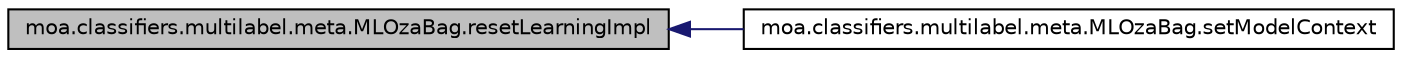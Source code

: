 digraph G
{
  edge [fontname="Helvetica",fontsize="10",labelfontname="Helvetica",labelfontsize="10"];
  node [fontname="Helvetica",fontsize="10",shape=record];
  rankdir=LR;
  Node1 [label="moa.classifiers.multilabel.meta.MLOzaBag.resetLearningImpl",height=0.2,width=0.4,color="black", fillcolor="grey75", style="filled" fontcolor="black"];
  Node1 -> Node2 [dir=back,color="midnightblue",fontsize="10",style="solid",fontname="Helvetica"];
  Node2 [label="moa.classifiers.multilabel.meta.MLOzaBag.setModelContext",height=0.2,width=0.4,color="black", fillcolor="white", style="filled",URL="$classmoa_1_1classifiers_1_1multilabel_1_1meta_1_1MLOzaBag.html#a6fdecb7d8788f0aaa02099cad1536451",tooltip="Sets the reference to the header of the data stream."];
}
